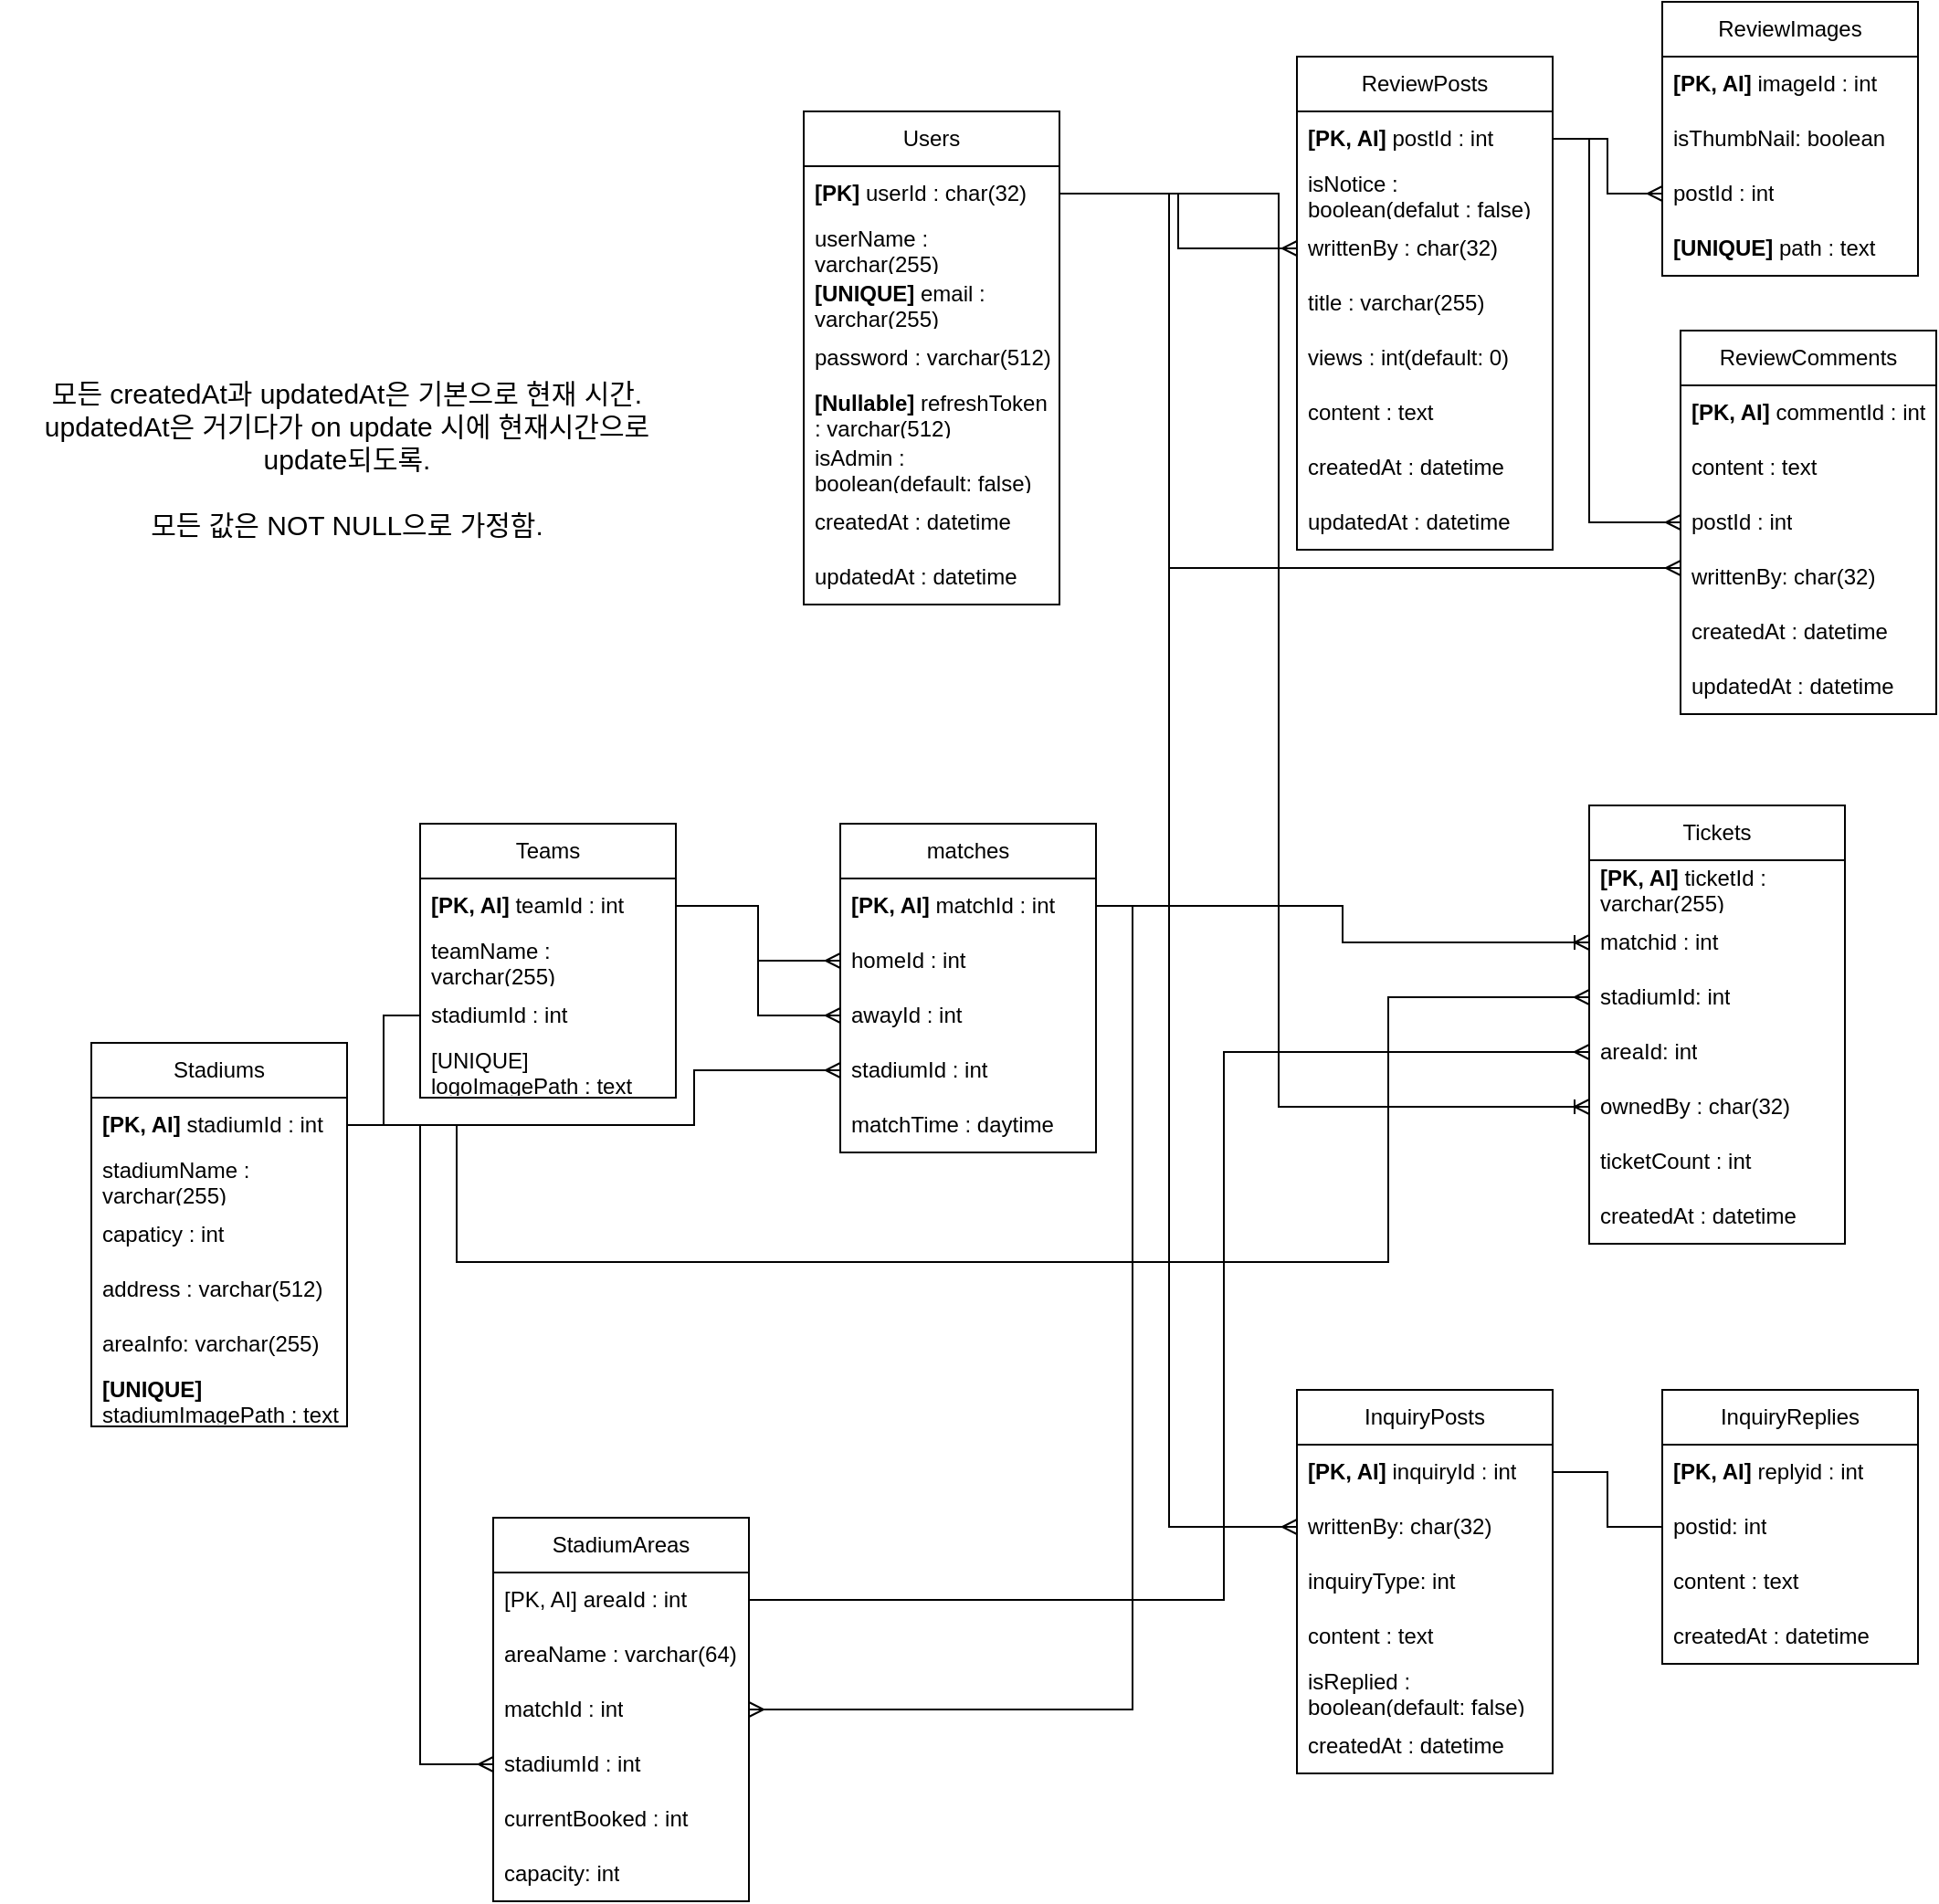 <mxfile version="24.6.5" type="github">
  <diagram name="페이지-1" id="QG6PySWnPF7Wi2rHiV-r">
    <mxGraphModel dx="2735" dy="1044" grid="1" gridSize="10" guides="1" tooltips="1" connect="1" arrows="1" fold="1" page="1" pageScale="1" pageWidth="827" pageHeight="1169" math="0" shadow="0">
      <root>
        <mxCell id="0" />
        <mxCell id="1" parent="0" />
        <mxCell id="8QeOCr2ISjK8fFJtApFH-1" value="Users" style="swimlane;fontStyle=0;childLayout=stackLayout;horizontal=1;startSize=30;horizontalStack=0;resizeParent=1;resizeParentMax=0;resizeLast=0;collapsible=1;marginBottom=0;whiteSpace=wrap;html=1;" vertex="1" parent="1">
          <mxGeometry x="50" y="90" width="140" height="270" as="geometry" />
        </mxCell>
        <mxCell id="8QeOCr2ISjK8fFJtApFH-2" value="&lt;b&gt;[PK]&lt;/b&gt; userId : char(32)" style="text;strokeColor=none;fillColor=none;align=left;verticalAlign=middle;spacingLeft=4;spacingRight=4;overflow=hidden;points=[[0,0.5],[1,0.5]];portConstraint=eastwest;rotatable=0;whiteSpace=wrap;html=1;" vertex="1" parent="8QeOCr2ISjK8fFJtApFH-1">
          <mxGeometry y="30" width="140" height="30" as="geometry" />
        </mxCell>
        <mxCell id="8QeOCr2ISjK8fFJtApFH-3" value="userName : varchar(255)" style="text;strokeColor=none;fillColor=none;align=left;verticalAlign=middle;spacingLeft=4;spacingRight=4;overflow=hidden;points=[[0,0.5],[1,0.5]];portConstraint=eastwest;rotatable=0;whiteSpace=wrap;html=1;" vertex="1" parent="8QeOCr2ISjK8fFJtApFH-1">
          <mxGeometry y="60" width="140" height="30" as="geometry" />
        </mxCell>
        <mxCell id="8QeOCr2ISjK8fFJtApFH-5" value="&lt;b&gt;[UNIQUE]&lt;/b&gt; email : varchar(255)" style="text;strokeColor=none;fillColor=none;align=left;verticalAlign=middle;spacingLeft=4;spacingRight=4;overflow=hidden;points=[[0,0.5],[1,0.5]];portConstraint=eastwest;rotatable=0;whiteSpace=wrap;html=1;" vertex="1" parent="8QeOCr2ISjK8fFJtApFH-1">
          <mxGeometry y="90" width="140" height="30" as="geometry" />
        </mxCell>
        <mxCell id="8QeOCr2ISjK8fFJtApFH-6" value="password : varchar(512)" style="text;strokeColor=none;fillColor=none;align=left;verticalAlign=middle;spacingLeft=4;spacingRight=4;overflow=hidden;points=[[0,0.5],[1,0.5]];portConstraint=eastwest;rotatable=0;whiteSpace=wrap;html=1;" vertex="1" parent="8QeOCr2ISjK8fFJtApFH-1">
          <mxGeometry y="120" width="140" height="30" as="geometry" />
        </mxCell>
        <mxCell id="8QeOCr2ISjK8fFJtApFH-7" value="&lt;b&gt;[Nullable]&lt;/b&gt; refreshToken : varchar(512)" style="text;strokeColor=none;fillColor=none;align=left;verticalAlign=middle;spacingLeft=4;spacingRight=4;overflow=hidden;points=[[0,0.5],[1,0.5]];portConstraint=eastwest;rotatable=0;whiteSpace=wrap;html=1;" vertex="1" parent="8QeOCr2ISjK8fFJtApFH-1">
          <mxGeometry y="150" width="140" height="30" as="geometry" />
        </mxCell>
        <mxCell id="8QeOCr2ISjK8fFJtApFH-9" value="isAdmin : boolean(default: false)" style="text;strokeColor=none;fillColor=none;align=left;verticalAlign=middle;spacingLeft=4;spacingRight=4;overflow=hidden;points=[[0,0.5],[1,0.5]];portConstraint=eastwest;rotatable=0;whiteSpace=wrap;html=1;" vertex="1" parent="8QeOCr2ISjK8fFJtApFH-1">
          <mxGeometry y="180" width="140" height="30" as="geometry" />
        </mxCell>
        <mxCell id="8QeOCr2ISjK8fFJtApFH-8" value="createdAt : datetime" style="text;strokeColor=none;fillColor=none;align=left;verticalAlign=middle;spacingLeft=4;spacingRight=4;overflow=hidden;points=[[0,0.5],[1,0.5]];portConstraint=eastwest;rotatable=0;whiteSpace=wrap;html=1;" vertex="1" parent="8QeOCr2ISjK8fFJtApFH-1">
          <mxGeometry y="210" width="140" height="30" as="geometry" />
        </mxCell>
        <mxCell id="8QeOCr2ISjK8fFJtApFH-4" value="updatedAt : datetime" style="text;strokeColor=none;fillColor=none;align=left;verticalAlign=middle;spacingLeft=4;spacingRight=4;overflow=hidden;points=[[0,0.5],[1,0.5]];portConstraint=eastwest;rotatable=0;whiteSpace=wrap;html=1;" vertex="1" parent="8QeOCr2ISjK8fFJtApFH-1">
          <mxGeometry y="240" width="140" height="30" as="geometry" />
        </mxCell>
        <mxCell id="8QeOCr2ISjK8fFJtApFH-11" value="ReviewPosts" style="swimlane;fontStyle=0;childLayout=stackLayout;horizontal=1;startSize=30;horizontalStack=0;resizeParent=1;resizeParentMax=0;resizeLast=0;collapsible=1;marginBottom=0;whiteSpace=wrap;html=1;" vertex="1" parent="1">
          <mxGeometry x="320" y="60" width="140" height="270" as="geometry" />
        </mxCell>
        <mxCell id="8QeOCr2ISjK8fFJtApFH-12" value="&lt;b&gt;[PK, AI]&lt;/b&gt; postId : int" style="text;strokeColor=none;fillColor=none;align=left;verticalAlign=middle;spacingLeft=4;spacingRight=4;overflow=hidden;points=[[0,0.5],[1,0.5]];portConstraint=eastwest;rotatable=0;whiteSpace=wrap;html=1;" vertex="1" parent="8QeOCr2ISjK8fFJtApFH-11">
          <mxGeometry y="30" width="140" height="30" as="geometry" />
        </mxCell>
        <mxCell id="8QeOCr2ISjK8fFJtApFH-114" value="isNotice : boolean(defalut : false)" style="text;strokeColor=none;fillColor=none;align=left;verticalAlign=middle;spacingLeft=4;spacingRight=4;overflow=hidden;points=[[0,0.5],[1,0.5]];portConstraint=eastwest;rotatable=0;whiteSpace=wrap;html=1;" vertex="1" parent="8QeOCr2ISjK8fFJtApFH-11">
          <mxGeometry y="60" width="140" height="30" as="geometry" />
        </mxCell>
        <mxCell id="8QeOCr2ISjK8fFJtApFH-13" value="writtenBy : char(32)" style="text;strokeColor=none;fillColor=none;align=left;verticalAlign=middle;spacingLeft=4;spacingRight=4;overflow=hidden;points=[[0,0.5],[1,0.5]];portConstraint=eastwest;rotatable=0;whiteSpace=wrap;html=1;" vertex="1" parent="8QeOCr2ISjK8fFJtApFH-11">
          <mxGeometry y="90" width="140" height="30" as="geometry" />
        </mxCell>
        <mxCell id="8QeOCr2ISjK8fFJtApFH-15" value="title : varchar(255)" style="text;strokeColor=none;fillColor=none;align=left;verticalAlign=middle;spacingLeft=4;spacingRight=4;overflow=hidden;points=[[0,0.5],[1,0.5]];portConstraint=eastwest;rotatable=0;whiteSpace=wrap;html=1;" vertex="1" parent="8QeOCr2ISjK8fFJtApFH-11">
          <mxGeometry y="120" width="140" height="30" as="geometry" />
        </mxCell>
        <mxCell id="8QeOCr2ISjK8fFJtApFH-18" value="views : int(default: 0)" style="text;strokeColor=none;fillColor=none;align=left;verticalAlign=middle;spacingLeft=4;spacingRight=4;overflow=hidden;points=[[0,0.5],[1,0.5]];portConstraint=eastwest;rotatable=0;whiteSpace=wrap;html=1;" vertex="1" parent="8QeOCr2ISjK8fFJtApFH-11">
          <mxGeometry y="150" width="140" height="30" as="geometry" />
        </mxCell>
        <mxCell id="8QeOCr2ISjK8fFJtApFH-16" value="content : text" style="text;strokeColor=none;fillColor=none;align=left;verticalAlign=middle;spacingLeft=4;spacingRight=4;overflow=hidden;points=[[0,0.5],[1,0.5]];portConstraint=eastwest;rotatable=0;whiteSpace=wrap;html=1;" vertex="1" parent="8QeOCr2ISjK8fFJtApFH-11">
          <mxGeometry y="180" width="140" height="30" as="geometry" />
        </mxCell>
        <mxCell id="8QeOCr2ISjK8fFJtApFH-19" value="createdAt : datetime" style="text;strokeColor=none;fillColor=none;align=left;verticalAlign=middle;spacingLeft=4;spacingRight=4;overflow=hidden;points=[[0,0.5],[1,0.5]];portConstraint=eastwest;rotatable=0;whiteSpace=wrap;html=1;" vertex="1" parent="8QeOCr2ISjK8fFJtApFH-11">
          <mxGeometry y="210" width="140" height="30" as="geometry" />
        </mxCell>
        <mxCell id="8QeOCr2ISjK8fFJtApFH-14" value="updatedAt : datetime" style="text;strokeColor=none;fillColor=none;align=left;verticalAlign=middle;spacingLeft=4;spacingRight=4;overflow=hidden;points=[[0,0.5],[1,0.5]];portConstraint=eastwest;rotatable=0;whiteSpace=wrap;html=1;" vertex="1" parent="8QeOCr2ISjK8fFJtApFH-11">
          <mxGeometry y="240" width="140" height="30" as="geometry" />
        </mxCell>
        <mxCell id="8QeOCr2ISjK8fFJtApFH-20" style="edgeStyle=orthogonalEdgeStyle;rounded=0;orthogonalLoop=1;jettySize=auto;html=1;exitX=1;exitY=0.5;exitDx=0;exitDy=0;entryX=0;entryY=0.5;entryDx=0;entryDy=0;endArrow=ERmany;endFill=0;" edge="1" parent="1" source="8QeOCr2ISjK8fFJtApFH-2" target="8QeOCr2ISjK8fFJtApFH-13">
          <mxGeometry relative="1" as="geometry" />
        </mxCell>
        <mxCell id="8QeOCr2ISjK8fFJtApFH-21" value="ReviewComments" style="swimlane;fontStyle=0;childLayout=stackLayout;horizontal=1;startSize=30;horizontalStack=0;resizeParent=1;resizeParentMax=0;resizeLast=0;collapsible=1;marginBottom=0;whiteSpace=wrap;html=1;" vertex="1" parent="1">
          <mxGeometry x="530" y="210" width="140" height="210" as="geometry" />
        </mxCell>
        <mxCell id="8QeOCr2ISjK8fFJtApFH-22" value="&lt;b&gt;[PK, AI]&lt;/b&gt; commentId : int" style="text;strokeColor=none;fillColor=none;align=left;verticalAlign=middle;spacingLeft=4;spacingRight=4;overflow=hidden;points=[[0,0.5],[1,0.5]];portConstraint=eastwest;rotatable=0;whiteSpace=wrap;html=1;" vertex="1" parent="8QeOCr2ISjK8fFJtApFH-21">
          <mxGeometry y="30" width="140" height="30" as="geometry" />
        </mxCell>
        <mxCell id="8QeOCr2ISjK8fFJtApFH-23" value="content : text" style="text;strokeColor=none;fillColor=none;align=left;verticalAlign=middle;spacingLeft=4;spacingRight=4;overflow=hidden;points=[[0,0.5],[1,0.5]];portConstraint=eastwest;rotatable=0;whiteSpace=wrap;html=1;" vertex="1" parent="8QeOCr2ISjK8fFJtApFH-21">
          <mxGeometry y="60" width="140" height="30" as="geometry" />
        </mxCell>
        <mxCell id="8QeOCr2ISjK8fFJtApFH-26" value="postId : int" style="text;strokeColor=none;fillColor=none;align=left;verticalAlign=middle;spacingLeft=4;spacingRight=4;overflow=hidden;points=[[0,0.5],[1,0.5]];portConstraint=eastwest;rotatable=0;whiteSpace=wrap;html=1;" vertex="1" parent="8QeOCr2ISjK8fFJtApFH-21">
          <mxGeometry y="90" width="140" height="30" as="geometry" />
        </mxCell>
        <mxCell id="8QeOCr2ISjK8fFJtApFH-27" value="writtenBy: char(32)" style="text;strokeColor=none;fillColor=none;align=left;verticalAlign=middle;spacingLeft=4;spacingRight=4;overflow=hidden;points=[[0,0.5],[1,0.5]];portConstraint=eastwest;rotatable=0;whiteSpace=wrap;html=1;" vertex="1" parent="8QeOCr2ISjK8fFJtApFH-21">
          <mxGeometry y="120" width="140" height="30" as="geometry" />
        </mxCell>
        <mxCell id="8QeOCr2ISjK8fFJtApFH-25" value="createdAt : datetime" style="text;strokeColor=none;fillColor=none;align=left;verticalAlign=middle;spacingLeft=4;spacingRight=4;overflow=hidden;points=[[0,0.5],[1,0.5]];portConstraint=eastwest;rotatable=0;whiteSpace=wrap;html=1;" vertex="1" parent="8QeOCr2ISjK8fFJtApFH-21">
          <mxGeometry y="150" width="140" height="30" as="geometry" />
        </mxCell>
        <mxCell id="8QeOCr2ISjK8fFJtApFH-24" value="updatedAt : datetime" style="text;strokeColor=none;fillColor=none;align=left;verticalAlign=middle;spacingLeft=4;spacingRight=4;overflow=hidden;points=[[0,0.5],[1,0.5]];portConstraint=eastwest;rotatable=0;whiteSpace=wrap;html=1;" vertex="1" parent="8QeOCr2ISjK8fFJtApFH-21">
          <mxGeometry y="180" width="140" height="30" as="geometry" />
        </mxCell>
        <mxCell id="8QeOCr2ISjK8fFJtApFH-28" style="edgeStyle=orthogonalEdgeStyle;rounded=0;orthogonalLoop=1;jettySize=auto;html=1;exitX=1;exitY=0.5;exitDx=0;exitDy=0;endArrow=ERmany;endFill=0;" edge="1" parent="1" source="8QeOCr2ISjK8fFJtApFH-2">
          <mxGeometry relative="1" as="geometry">
            <mxPoint x="530" y="340" as="targetPoint" />
            <Array as="points">
              <mxPoint x="250" y="135" />
              <mxPoint x="250" y="340" />
            </Array>
          </mxGeometry>
        </mxCell>
        <mxCell id="8QeOCr2ISjK8fFJtApFH-31" style="edgeStyle=orthogonalEdgeStyle;rounded=0;orthogonalLoop=1;jettySize=auto;html=1;exitX=1;exitY=0.5;exitDx=0;exitDy=0;entryX=0;entryY=0.5;entryDx=0;entryDy=0;endArrow=ERmany;endFill=0;" edge="1" parent="1" source="8QeOCr2ISjK8fFJtApFH-12" target="8QeOCr2ISjK8fFJtApFH-26">
          <mxGeometry relative="1" as="geometry">
            <Array as="points">
              <mxPoint x="480" y="105" />
              <mxPoint x="480" y="315" />
            </Array>
          </mxGeometry>
        </mxCell>
        <mxCell id="8QeOCr2ISjK8fFJtApFH-32" value="Tickets" style="swimlane;fontStyle=0;childLayout=stackLayout;horizontal=1;startSize=30;horizontalStack=0;resizeParent=1;resizeParentMax=0;resizeLast=0;collapsible=1;marginBottom=0;whiteSpace=wrap;html=1;" vertex="1" parent="1">
          <mxGeometry x="480" y="470" width="140" height="240" as="geometry" />
        </mxCell>
        <mxCell id="8QeOCr2ISjK8fFJtApFH-33" value="&lt;b&gt;[PK, AI]&lt;/b&gt; ticketId : varchar(255)" style="text;strokeColor=none;fillColor=none;align=left;verticalAlign=middle;spacingLeft=4;spacingRight=4;overflow=hidden;points=[[0,0.5],[1,0.5]];portConstraint=eastwest;rotatable=0;whiteSpace=wrap;html=1;" vertex="1" parent="8QeOCr2ISjK8fFJtApFH-32">
          <mxGeometry y="30" width="140" height="30" as="geometry" />
        </mxCell>
        <mxCell id="8QeOCr2ISjK8fFJtApFH-34" value="matchid : int" style="text;strokeColor=none;fillColor=none;align=left;verticalAlign=middle;spacingLeft=4;spacingRight=4;overflow=hidden;points=[[0,0.5],[1,0.5]];portConstraint=eastwest;rotatable=0;whiteSpace=wrap;html=1;" vertex="1" parent="8QeOCr2ISjK8fFJtApFH-32">
          <mxGeometry y="60" width="140" height="30" as="geometry" />
        </mxCell>
        <mxCell id="8QeOCr2ISjK8fFJtApFH-117" value="stadiumId: int" style="text;strokeColor=none;fillColor=none;align=left;verticalAlign=middle;spacingLeft=4;spacingRight=4;overflow=hidden;points=[[0,0.5],[1,0.5]];portConstraint=eastwest;rotatable=0;whiteSpace=wrap;html=1;" vertex="1" parent="8QeOCr2ISjK8fFJtApFH-32">
          <mxGeometry y="90" width="140" height="30" as="geometry" />
        </mxCell>
        <mxCell id="8QeOCr2ISjK8fFJtApFH-130" value="areaId: int" style="text;strokeColor=none;fillColor=none;align=left;verticalAlign=middle;spacingLeft=4;spacingRight=4;overflow=hidden;points=[[0,0.5],[1,0.5]];portConstraint=eastwest;rotatable=0;whiteSpace=wrap;html=1;" vertex="1" parent="8QeOCr2ISjK8fFJtApFH-32">
          <mxGeometry y="120" width="140" height="30" as="geometry" />
        </mxCell>
        <mxCell id="8QeOCr2ISjK8fFJtApFH-37" value="ownedBy : char(32)" style="text;strokeColor=none;fillColor=none;align=left;verticalAlign=middle;spacingLeft=4;spacingRight=4;overflow=hidden;points=[[0,0.5],[1,0.5]];portConstraint=eastwest;rotatable=0;whiteSpace=wrap;html=1;" vertex="1" parent="8QeOCr2ISjK8fFJtApFH-32">
          <mxGeometry y="150" width="140" height="30" as="geometry" />
        </mxCell>
        <mxCell id="8QeOCr2ISjK8fFJtApFH-137" value="ticketCount : int" style="text;strokeColor=none;fillColor=none;align=left;verticalAlign=middle;spacingLeft=4;spacingRight=4;overflow=hidden;points=[[0,0.5],[1,0.5]];portConstraint=eastwest;rotatable=0;whiteSpace=wrap;html=1;" vertex="1" parent="8QeOCr2ISjK8fFJtApFH-32">
          <mxGeometry y="180" width="140" height="30" as="geometry" />
        </mxCell>
        <mxCell id="8QeOCr2ISjK8fFJtApFH-35" value="createdAt : datetime" style="text;strokeColor=none;fillColor=none;align=left;verticalAlign=middle;spacingLeft=4;spacingRight=4;overflow=hidden;points=[[0,0.5],[1,0.5]];portConstraint=eastwest;rotatable=0;whiteSpace=wrap;html=1;" vertex="1" parent="8QeOCr2ISjK8fFJtApFH-32">
          <mxGeometry y="210" width="140" height="30" as="geometry" />
        </mxCell>
        <mxCell id="8QeOCr2ISjK8fFJtApFH-40" value="matches" style="swimlane;fontStyle=0;childLayout=stackLayout;horizontal=1;startSize=30;horizontalStack=0;resizeParent=1;resizeParentMax=0;resizeLast=0;collapsible=1;marginBottom=0;whiteSpace=wrap;html=1;" vertex="1" parent="1">
          <mxGeometry x="70" y="480" width="140" height="180" as="geometry" />
        </mxCell>
        <mxCell id="8QeOCr2ISjK8fFJtApFH-41" value="&lt;b&gt;[PK, AI]&lt;/b&gt;&amp;nbsp;matchId : int" style="text;strokeColor=none;fillColor=none;align=left;verticalAlign=middle;spacingLeft=4;spacingRight=4;overflow=hidden;points=[[0,0.5],[1,0.5]];portConstraint=eastwest;rotatable=0;whiteSpace=wrap;html=1;" vertex="1" parent="8QeOCr2ISjK8fFJtApFH-40">
          <mxGeometry y="30" width="140" height="30" as="geometry" />
        </mxCell>
        <mxCell id="8QeOCr2ISjK8fFJtApFH-42" value="homeId : int" style="text;strokeColor=none;fillColor=none;align=left;verticalAlign=middle;spacingLeft=4;spacingRight=4;overflow=hidden;points=[[0,0.5],[1,0.5]];portConstraint=eastwest;rotatable=0;whiteSpace=wrap;html=1;" vertex="1" parent="8QeOCr2ISjK8fFJtApFH-40">
          <mxGeometry y="60" width="140" height="30" as="geometry" />
        </mxCell>
        <mxCell id="8QeOCr2ISjK8fFJtApFH-43" value="awayId : int" style="text;strokeColor=none;fillColor=none;align=left;verticalAlign=middle;spacingLeft=4;spacingRight=4;overflow=hidden;points=[[0,0.5],[1,0.5]];portConstraint=eastwest;rotatable=0;whiteSpace=wrap;html=1;" vertex="1" parent="8QeOCr2ISjK8fFJtApFH-40">
          <mxGeometry y="90" width="140" height="30" as="geometry" />
        </mxCell>
        <mxCell id="8QeOCr2ISjK8fFJtApFH-44" value="stadiumId : int" style="text;strokeColor=none;fillColor=none;align=left;verticalAlign=middle;spacingLeft=4;spacingRight=4;overflow=hidden;points=[[0,0.5],[1,0.5]];portConstraint=eastwest;rotatable=0;whiteSpace=wrap;html=1;" vertex="1" parent="8QeOCr2ISjK8fFJtApFH-40">
          <mxGeometry y="120" width="140" height="30" as="geometry" />
        </mxCell>
        <mxCell id="8QeOCr2ISjK8fFJtApFH-45" value="matchTime : daytime" style="text;strokeColor=none;fillColor=none;align=left;verticalAlign=middle;spacingLeft=4;spacingRight=4;overflow=hidden;points=[[0,0.5],[1,0.5]];portConstraint=eastwest;rotatable=0;whiteSpace=wrap;html=1;" vertex="1" parent="8QeOCr2ISjK8fFJtApFH-40">
          <mxGeometry y="150" width="140" height="30" as="geometry" />
        </mxCell>
        <mxCell id="8QeOCr2ISjK8fFJtApFH-47" value="Teams" style="swimlane;fontStyle=0;childLayout=stackLayout;horizontal=1;startSize=30;horizontalStack=0;resizeParent=1;resizeParentMax=0;resizeLast=0;collapsible=1;marginBottom=0;whiteSpace=wrap;html=1;" vertex="1" parent="1">
          <mxGeometry x="-160" y="480" width="140" height="150" as="geometry" />
        </mxCell>
        <mxCell id="8QeOCr2ISjK8fFJtApFH-48" value="&lt;b&gt;[PK, AI]&lt;/b&gt; teamId : int" style="text;strokeColor=none;fillColor=none;align=left;verticalAlign=middle;spacingLeft=4;spacingRight=4;overflow=hidden;points=[[0,0.5],[1,0.5]];portConstraint=eastwest;rotatable=0;whiteSpace=wrap;html=1;" vertex="1" parent="8QeOCr2ISjK8fFJtApFH-47">
          <mxGeometry y="30" width="140" height="30" as="geometry" />
        </mxCell>
        <mxCell id="8QeOCr2ISjK8fFJtApFH-49" value="teamName : varchar(255)" style="text;strokeColor=none;fillColor=none;align=left;verticalAlign=middle;spacingLeft=4;spacingRight=4;overflow=hidden;points=[[0,0.5],[1,0.5]];portConstraint=eastwest;rotatable=0;whiteSpace=wrap;html=1;" vertex="1" parent="8QeOCr2ISjK8fFJtApFH-47">
          <mxGeometry y="60" width="140" height="30" as="geometry" />
        </mxCell>
        <mxCell id="8QeOCr2ISjK8fFJtApFH-115" value="stadiumId : int" style="text;strokeColor=none;fillColor=none;align=left;verticalAlign=middle;spacingLeft=4;spacingRight=4;overflow=hidden;points=[[0,0.5],[1,0.5]];portConstraint=eastwest;rotatable=0;whiteSpace=wrap;html=1;" vertex="1" parent="8QeOCr2ISjK8fFJtApFH-47">
          <mxGeometry y="90" width="140" height="30" as="geometry" />
        </mxCell>
        <mxCell id="8QeOCr2ISjK8fFJtApFH-50" value="[UNIQUE] logoImagePath : text" style="text;strokeColor=none;fillColor=none;align=left;verticalAlign=middle;spacingLeft=4;spacingRight=4;overflow=hidden;points=[[0,0.5],[1,0.5]];portConstraint=eastwest;rotatable=0;whiteSpace=wrap;html=1;" vertex="1" parent="8QeOCr2ISjK8fFJtApFH-47">
          <mxGeometry y="120" width="140" height="30" as="geometry" />
        </mxCell>
        <mxCell id="8QeOCr2ISjK8fFJtApFH-51" value="Stadiums" style="swimlane;fontStyle=0;childLayout=stackLayout;horizontal=1;startSize=30;horizontalStack=0;resizeParent=1;resizeParentMax=0;resizeLast=0;collapsible=1;marginBottom=0;whiteSpace=wrap;html=1;" vertex="1" parent="1">
          <mxGeometry x="-340" y="600" width="140" height="210" as="geometry" />
        </mxCell>
        <mxCell id="8QeOCr2ISjK8fFJtApFH-52" value="&lt;b&gt;[PK, AI]&lt;/b&gt; stadiumId : int" style="text;strokeColor=none;fillColor=none;align=left;verticalAlign=middle;spacingLeft=4;spacingRight=4;overflow=hidden;points=[[0,0.5],[1,0.5]];portConstraint=eastwest;rotatable=0;whiteSpace=wrap;html=1;" vertex="1" parent="8QeOCr2ISjK8fFJtApFH-51">
          <mxGeometry y="30" width="140" height="30" as="geometry" />
        </mxCell>
        <mxCell id="8QeOCr2ISjK8fFJtApFH-59" value="stadiumName : varchar(255)" style="text;strokeColor=none;fillColor=none;align=left;verticalAlign=middle;spacingLeft=4;spacingRight=4;overflow=hidden;points=[[0,0.5],[1,0.5]];portConstraint=eastwest;rotatable=0;whiteSpace=wrap;html=1;" vertex="1" parent="8QeOCr2ISjK8fFJtApFH-51">
          <mxGeometry y="60" width="140" height="30" as="geometry" />
        </mxCell>
        <mxCell id="8QeOCr2ISjK8fFJtApFH-53" value="capaticy : int" style="text;strokeColor=none;fillColor=none;align=left;verticalAlign=middle;spacingLeft=4;spacingRight=4;overflow=hidden;points=[[0,0.5],[1,0.5]];portConstraint=eastwest;rotatable=0;whiteSpace=wrap;html=1;" vertex="1" parent="8QeOCr2ISjK8fFJtApFH-51">
          <mxGeometry y="90" width="140" height="30" as="geometry" />
        </mxCell>
        <mxCell id="8QeOCr2ISjK8fFJtApFH-54" value="address : varchar(512)" style="text;strokeColor=none;fillColor=none;align=left;verticalAlign=middle;spacingLeft=4;spacingRight=4;overflow=hidden;points=[[0,0.5],[1,0.5]];portConstraint=eastwest;rotatable=0;whiteSpace=wrap;html=1;" vertex="1" parent="8QeOCr2ISjK8fFJtApFH-51">
          <mxGeometry y="120" width="140" height="30" as="geometry" />
        </mxCell>
        <mxCell id="8QeOCr2ISjK8fFJtApFH-135" value="areaInfo: varchar(255)" style="text;strokeColor=none;fillColor=none;align=left;verticalAlign=middle;spacingLeft=4;spacingRight=4;overflow=hidden;points=[[0,0.5],[1,0.5]];portConstraint=eastwest;rotatable=0;whiteSpace=wrap;html=1;" vertex="1" parent="8QeOCr2ISjK8fFJtApFH-51">
          <mxGeometry y="150" width="140" height="30" as="geometry" />
        </mxCell>
        <mxCell id="8QeOCr2ISjK8fFJtApFH-112" value="&lt;b&gt;[UNIQUE]&lt;/b&gt;&amp;nbsp; stadiumImagePath : text" style="text;strokeColor=none;fillColor=none;align=left;verticalAlign=middle;spacingLeft=4;spacingRight=4;overflow=hidden;points=[[0,0.5],[1,0.5]];portConstraint=eastwest;rotatable=0;whiteSpace=wrap;html=1;" vertex="1" parent="8QeOCr2ISjK8fFJtApFH-51">
          <mxGeometry y="180" width="140" height="30" as="geometry" />
        </mxCell>
        <mxCell id="8QeOCr2ISjK8fFJtApFH-55" style="edgeStyle=orthogonalEdgeStyle;rounded=0;orthogonalLoop=1;jettySize=auto;html=1;exitX=1;exitY=0.5;exitDx=0;exitDy=0;entryX=0;entryY=0.5;entryDx=0;entryDy=0;endArrow=ERmany;endFill=0;" edge="1" parent="1" source="8QeOCr2ISjK8fFJtApFH-52" target="8QeOCr2ISjK8fFJtApFH-44">
          <mxGeometry relative="1" as="geometry">
            <Array as="points">
              <mxPoint x="-10" y="645" />
              <mxPoint x="-10" y="615" />
            </Array>
          </mxGeometry>
        </mxCell>
        <mxCell id="8QeOCr2ISjK8fFJtApFH-56" style="edgeStyle=orthogonalEdgeStyle;rounded=0;orthogonalLoop=1;jettySize=auto;html=1;exitX=1;exitY=0.5;exitDx=0;exitDy=0;entryX=0;entryY=0.5;entryDx=0;entryDy=0;endArrow=ERmany;endFill=0;" edge="1" parent="1" source="8QeOCr2ISjK8fFJtApFH-48" target="8QeOCr2ISjK8fFJtApFH-42">
          <mxGeometry relative="1" as="geometry" />
        </mxCell>
        <mxCell id="8QeOCr2ISjK8fFJtApFH-57" style="edgeStyle=orthogonalEdgeStyle;rounded=0;orthogonalLoop=1;jettySize=auto;html=1;exitX=1;exitY=0.5;exitDx=0;exitDy=0;entryX=0;entryY=0.5;entryDx=0;entryDy=0;endArrow=ERmany;endFill=0;" edge="1" parent="1" source="8QeOCr2ISjK8fFJtApFH-48" target="8QeOCr2ISjK8fFJtApFH-43">
          <mxGeometry relative="1" as="geometry" />
        </mxCell>
        <mxCell id="8QeOCr2ISjK8fFJtApFH-60" value="InquiryPosts" style="swimlane;fontStyle=0;childLayout=stackLayout;horizontal=1;startSize=30;horizontalStack=0;resizeParent=1;resizeParentMax=0;resizeLast=0;collapsible=1;marginBottom=0;whiteSpace=wrap;html=1;" vertex="1" parent="1">
          <mxGeometry x="320" y="790" width="140" height="210" as="geometry" />
        </mxCell>
        <mxCell id="8QeOCr2ISjK8fFJtApFH-62" value="&lt;b&gt;[PK, AI]&lt;/b&gt; inquiryId : int" style="text;strokeColor=none;fillColor=none;align=left;verticalAlign=middle;spacingLeft=4;spacingRight=4;overflow=hidden;points=[[0,0.5],[1,0.5]];portConstraint=eastwest;rotatable=0;whiteSpace=wrap;html=1;" vertex="1" parent="8QeOCr2ISjK8fFJtApFH-60">
          <mxGeometry y="30" width="140" height="30" as="geometry" />
        </mxCell>
        <mxCell id="8QeOCr2ISjK8fFJtApFH-64" value="writtenBy: char(32)" style="text;strokeColor=none;fillColor=none;align=left;verticalAlign=middle;spacingLeft=4;spacingRight=4;overflow=hidden;points=[[0,0.5],[1,0.5]];portConstraint=eastwest;rotatable=0;whiteSpace=wrap;html=1;" vertex="1" parent="8QeOCr2ISjK8fFJtApFH-60">
          <mxGeometry y="60" width="140" height="30" as="geometry" />
        </mxCell>
        <mxCell id="8QeOCr2ISjK8fFJtApFH-65" value="inquiryType: int" style="text;strokeColor=none;fillColor=none;align=left;verticalAlign=middle;spacingLeft=4;spacingRight=4;overflow=hidden;points=[[0,0.5],[1,0.5]];portConstraint=eastwest;rotatable=0;whiteSpace=wrap;html=1;" vertex="1" parent="8QeOCr2ISjK8fFJtApFH-60">
          <mxGeometry y="90" width="140" height="30" as="geometry" />
        </mxCell>
        <mxCell id="8QeOCr2ISjK8fFJtApFH-63" value="content : text" style="text;strokeColor=none;fillColor=none;align=left;verticalAlign=middle;spacingLeft=4;spacingRight=4;overflow=hidden;points=[[0,0.5],[1,0.5]];portConstraint=eastwest;rotatable=0;whiteSpace=wrap;html=1;" vertex="1" parent="8QeOCr2ISjK8fFJtApFH-60">
          <mxGeometry y="120" width="140" height="30" as="geometry" />
        </mxCell>
        <mxCell id="8QeOCr2ISjK8fFJtApFH-118" value="isReplied : boolean(default: false)" style="text;strokeColor=none;fillColor=none;align=left;verticalAlign=middle;spacingLeft=4;spacingRight=4;overflow=hidden;points=[[0,0.5],[1,0.5]];portConstraint=eastwest;rotatable=0;whiteSpace=wrap;html=1;" vertex="1" parent="8QeOCr2ISjK8fFJtApFH-60">
          <mxGeometry y="150" width="140" height="30" as="geometry" />
        </mxCell>
        <mxCell id="8QeOCr2ISjK8fFJtApFH-66" value="createdAt : datetime" style="text;strokeColor=none;fillColor=none;align=left;verticalAlign=middle;spacingLeft=4;spacingRight=4;overflow=hidden;points=[[0,0.5],[1,0.5]];portConstraint=eastwest;rotatable=0;whiteSpace=wrap;html=1;" vertex="1" parent="8QeOCr2ISjK8fFJtApFH-60">
          <mxGeometry y="180" width="140" height="30" as="geometry" />
        </mxCell>
        <mxCell id="8QeOCr2ISjK8fFJtApFH-68" value="InquiryReplies" style="swimlane;fontStyle=0;childLayout=stackLayout;horizontal=1;startSize=30;horizontalStack=0;resizeParent=1;resizeParentMax=0;resizeLast=0;collapsible=1;marginBottom=0;whiteSpace=wrap;html=1;" vertex="1" parent="1">
          <mxGeometry x="520" y="790" width="140" height="150" as="geometry" />
        </mxCell>
        <mxCell id="8QeOCr2ISjK8fFJtApFH-69" value="&lt;b&gt;[PK, AI] &lt;/b&gt;replyid : int" style="text;strokeColor=none;fillColor=none;align=left;verticalAlign=middle;spacingLeft=4;spacingRight=4;overflow=hidden;points=[[0,0.5],[1,0.5]];portConstraint=eastwest;rotatable=0;whiteSpace=wrap;html=1;" vertex="1" parent="8QeOCr2ISjK8fFJtApFH-68">
          <mxGeometry y="30" width="140" height="30" as="geometry" />
        </mxCell>
        <mxCell id="8QeOCr2ISjK8fFJtApFH-70" value="postid: int" style="text;strokeColor=none;fillColor=none;align=left;verticalAlign=middle;spacingLeft=4;spacingRight=4;overflow=hidden;points=[[0,0.5],[1,0.5]];portConstraint=eastwest;rotatable=0;whiteSpace=wrap;html=1;" vertex="1" parent="8QeOCr2ISjK8fFJtApFH-68">
          <mxGeometry y="60" width="140" height="30" as="geometry" />
        </mxCell>
        <mxCell id="8QeOCr2ISjK8fFJtApFH-72" value="content : text" style="text;strokeColor=none;fillColor=none;align=left;verticalAlign=middle;spacingLeft=4;spacingRight=4;overflow=hidden;points=[[0,0.5],[1,0.5]];portConstraint=eastwest;rotatable=0;whiteSpace=wrap;html=1;" vertex="1" parent="8QeOCr2ISjK8fFJtApFH-68">
          <mxGeometry y="90" width="140" height="30" as="geometry" />
        </mxCell>
        <mxCell id="8QeOCr2ISjK8fFJtApFH-73" value="createdAt : datetime" style="text;strokeColor=none;fillColor=none;align=left;verticalAlign=middle;spacingLeft=4;spacingRight=4;overflow=hidden;points=[[0,0.5],[1,0.5]];portConstraint=eastwest;rotatable=0;whiteSpace=wrap;html=1;" vertex="1" parent="8QeOCr2ISjK8fFJtApFH-68">
          <mxGeometry y="120" width="140" height="30" as="geometry" />
        </mxCell>
        <mxCell id="8QeOCr2ISjK8fFJtApFH-75" style="edgeStyle=orthogonalEdgeStyle;rounded=0;orthogonalLoop=1;jettySize=auto;html=1;exitX=1;exitY=0.5;exitDx=0;exitDy=0;entryX=0;entryY=0.5;entryDx=0;entryDy=0;endArrow=ERmany;endFill=0;" edge="1" parent="1" source="8QeOCr2ISjK8fFJtApFH-2" target="8QeOCr2ISjK8fFJtApFH-64">
          <mxGeometry relative="1" as="geometry">
            <Array as="points">
              <mxPoint x="250" y="135" />
              <mxPoint x="250" y="865" />
            </Array>
          </mxGeometry>
        </mxCell>
        <mxCell id="8QeOCr2ISjK8fFJtApFH-77" style="edgeStyle=orthogonalEdgeStyle;rounded=0;orthogonalLoop=1;jettySize=auto;html=1;exitX=1;exitY=0.5;exitDx=0;exitDy=0;entryX=0;entryY=0.5;entryDx=0;entryDy=0;endArrow=none;endFill=0;" edge="1" parent="1" source="8QeOCr2ISjK8fFJtApFH-62" target="8QeOCr2ISjK8fFJtApFH-70">
          <mxGeometry relative="1" as="geometry" />
        </mxCell>
        <mxCell id="8QeOCr2ISjK8fFJtApFH-92" value="ReviewImages" style="swimlane;fontStyle=0;childLayout=stackLayout;horizontal=1;startSize=30;horizontalStack=0;resizeParent=1;resizeParentMax=0;resizeLast=0;collapsible=1;marginBottom=0;whiteSpace=wrap;html=1;" vertex="1" parent="1">
          <mxGeometry x="520" y="30" width="140" height="150" as="geometry" />
        </mxCell>
        <mxCell id="8QeOCr2ISjK8fFJtApFH-93" value="&lt;b&gt;[PK, AI]&lt;/b&gt; imageId : int" style="text;strokeColor=none;fillColor=none;align=left;verticalAlign=middle;spacingLeft=4;spacingRight=4;overflow=hidden;points=[[0,0.5],[1,0.5]];portConstraint=eastwest;rotatable=0;whiteSpace=wrap;html=1;" vertex="1" parent="8QeOCr2ISjK8fFJtApFH-92">
          <mxGeometry y="30" width="140" height="30" as="geometry" />
        </mxCell>
        <mxCell id="8QeOCr2ISjK8fFJtApFH-129" value="isThumbNail: boolean" style="text;strokeColor=none;fillColor=none;align=left;verticalAlign=middle;spacingLeft=4;spacingRight=4;overflow=hidden;points=[[0,0.5],[1,0.5]];portConstraint=eastwest;rotatable=0;whiteSpace=wrap;html=1;" vertex="1" parent="8QeOCr2ISjK8fFJtApFH-92">
          <mxGeometry y="60" width="140" height="30" as="geometry" />
        </mxCell>
        <mxCell id="8QeOCr2ISjK8fFJtApFH-96" value="postId : int" style="text;strokeColor=none;fillColor=none;align=left;verticalAlign=middle;spacingLeft=4;spacingRight=4;overflow=hidden;points=[[0,0.5],[1,0.5]];portConstraint=eastwest;rotatable=0;whiteSpace=wrap;html=1;" vertex="1" parent="8QeOCr2ISjK8fFJtApFH-92">
          <mxGeometry y="90" width="140" height="30" as="geometry" />
        </mxCell>
        <mxCell id="8QeOCr2ISjK8fFJtApFH-94" value="&lt;b&gt;[UNIQUE]&lt;/b&gt; path : text" style="text;strokeColor=none;fillColor=none;align=left;verticalAlign=middle;spacingLeft=4;spacingRight=4;overflow=hidden;points=[[0,0.5],[1,0.5]];portConstraint=eastwest;rotatable=0;whiteSpace=wrap;html=1;" vertex="1" parent="8QeOCr2ISjK8fFJtApFH-92">
          <mxGeometry y="120" width="140" height="30" as="geometry" />
        </mxCell>
        <mxCell id="8QeOCr2ISjK8fFJtApFH-97" style="edgeStyle=orthogonalEdgeStyle;rounded=0;orthogonalLoop=1;jettySize=auto;html=1;exitX=1;exitY=0.5;exitDx=0;exitDy=0;entryX=0;entryY=0.5;entryDx=0;entryDy=0;endArrow=ERmany;endFill=0;" edge="1" parent="1" source="8QeOCr2ISjK8fFJtApFH-12" target="8QeOCr2ISjK8fFJtApFH-96">
          <mxGeometry relative="1" as="geometry" />
        </mxCell>
        <mxCell id="8QeOCr2ISjK8fFJtApFH-98" value="모든 createdAt과 updatedAt은 기본으로 현재 시간. updatedAt은 거기다가 on update 시에 현재시간으로 update되도록.&lt;div style=&quot;font-size: 15px;&quot;&gt;&lt;br style=&quot;font-size: 15px;&quot;&gt;&lt;/div&gt;&lt;div style=&quot;font-size: 15px;&quot;&gt;모든 값은 NOT NULL으로 가정함.&lt;/div&gt;" style="text;html=1;align=center;verticalAlign=middle;whiteSpace=wrap;rounded=0;fontSize=15;" vertex="1" parent="1">
          <mxGeometry x="-390" y="190" width="380" height="180" as="geometry" />
        </mxCell>
        <mxCell id="8QeOCr2ISjK8fFJtApFH-116" style="edgeStyle=orthogonalEdgeStyle;rounded=0;orthogonalLoop=1;jettySize=auto;html=1;exitX=1;exitY=0.5;exitDx=0;exitDy=0;entryX=0;entryY=0.5;entryDx=0;entryDy=0;endArrow=none;endFill=0;" edge="1" parent="1" source="8QeOCr2ISjK8fFJtApFH-52" target="8QeOCr2ISjK8fFJtApFH-115">
          <mxGeometry relative="1" as="geometry" />
        </mxCell>
        <mxCell id="8QeOCr2ISjK8fFJtApFH-120" value="StadiumAreas" style="swimlane;fontStyle=0;childLayout=stackLayout;horizontal=1;startSize=30;horizontalStack=0;resizeParent=1;resizeParentMax=0;resizeLast=0;collapsible=1;marginBottom=0;whiteSpace=wrap;html=1;" vertex="1" parent="1">
          <mxGeometry x="-120" y="860" width="140" height="210" as="geometry" />
        </mxCell>
        <mxCell id="8QeOCr2ISjK8fFJtApFH-122" value="[PK, AI] areaId : int" style="text;strokeColor=none;fillColor=none;align=left;verticalAlign=middle;spacingLeft=4;spacingRight=4;overflow=hidden;points=[[0,0.5],[1,0.5]];portConstraint=eastwest;rotatable=0;whiteSpace=wrap;html=1;" vertex="1" parent="8QeOCr2ISjK8fFJtApFH-120">
          <mxGeometry y="30" width="140" height="30" as="geometry" />
        </mxCell>
        <mxCell id="8QeOCr2ISjK8fFJtApFH-125" value="areaName : varchar(64)" style="text;strokeColor=none;fillColor=none;align=left;verticalAlign=middle;spacingLeft=4;spacingRight=4;overflow=hidden;points=[[0,0.5],[1,0.5]];portConstraint=eastwest;rotatable=0;whiteSpace=wrap;html=1;" vertex="1" parent="8QeOCr2ISjK8fFJtApFH-120">
          <mxGeometry y="60" width="140" height="30" as="geometry" />
        </mxCell>
        <mxCell id="8QeOCr2ISjK8fFJtApFH-127" value="matchId : int" style="text;strokeColor=none;fillColor=none;align=left;verticalAlign=middle;spacingLeft=4;spacingRight=4;overflow=hidden;points=[[0,0.5],[1,0.5]];portConstraint=eastwest;rotatable=0;whiteSpace=wrap;html=1;" vertex="1" parent="8QeOCr2ISjK8fFJtApFH-120">
          <mxGeometry y="90" width="140" height="30" as="geometry" />
        </mxCell>
        <mxCell id="8QeOCr2ISjK8fFJtApFH-121" value="stadiumId : int" style="text;strokeColor=none;fillColor=none;align=left;verticalAlign=middle;spacingLeft=4;spacingRight=4;overflow=hidden;points=[[0,0.5],[1,0.5]];portConstraint=eastwest;rotatable=0;whiteSpace=wrap;html=1;" vertex="1" parent="8QeOCr2ISjK8fFJtApFH-120">
          <mxGeometry y="120" width="140" height="30" as="geometry" />
        </mxCell>
        <mxCell id="8QeOCr2ISjK8fFJtApFH-126" value="currentBooked : int" style="text;strokeColor=none;fillColor=none;align=left;verticalAlign=middle;spacingLeft=4;spacingRight=4;overflow=hidden;points=[[0,0.5],[1,0.5]];portConstraint=eastwest;rotatable=0;whiteSpace=wrap;html=1;" vertex="1" parent="8QeOCr2ISjK8fFJtApFH-120">
          <mxGeometry y="150" width="140" height="30" as="geometry" />
        </mxCell>
        <mxCell id="8QeOCr2ISjK8fFJtApFH-123" value="capacity: int" style="text;strokeColor=none;fillColor=none;align=left;verticalAlign=middle;spacingLeft=4;spacingRight=4;overflow=hidden;points=[[0,0.5],[1,0.5]];portConstraint=eastwest;rotatable=0;whiteSpace=wrap;html=1;" vertex="1" parent="8QeOCr2ISjK8fFJtApFH-120">
          <mxGeometry y="180" width="140" height="30" as="geometry" />
        </mxCell>
        <mxCell id="8QeOCr2ISjK8fFJtApFH-128" style="edgeStyle=orthogonalEdgeStyle;rounded=0;orthogonalLoop=1;jettySize=auto;html=1;exitX=1;exitY=0.5;exitDx=0;exitDy=0;entryX=1;entryY=0.5;entryDx=0;entryDy=0;endArrow=ERmany;endFill=0;startArrow=none;startFill=0;" edge="1" parent="1" source="8QeOCr2ISjK8fFJtApFH-41" target="8QeOCr2ISjK8fFJtApFH-127">
          <mxGeometry relative="1" as="geometry" />
        </mxCell>
        <mxCell id="8QeOCr2ISjK8fFJtApFH-131" style="edgeStyle=orthogonalEdgeStyle;rounded=0;orthogonalLoop=1;jettySize=auto;html=1;exitX=1;exitY=0.5;exitDx=0;exitDy=0;entryX=0;entryY=0.5;entryDx=0;entryDy=0;endArrow=ERoneToMany;endFill=0;" edge="1" parent="1" source="8QeOCr2ISjK8fFJtApFH-41" target="8QeOCr2ISjK8fFJtApFH-34">
          <mxGeometry relative="1" as="geometry" />
        </mxCell>
        <mxCell id="8QeOCr2ISjK8fFJtApFH-132" style="edgeStyle=orthogonalEdgeStyle;rounded=0;orthogonalLoop=1;jettySize=auto;html=1;exitX=1;exitY=0.5;exitDx=0;exitDy=0;entryX=0;entryY=0.5;entryDx=0;entryDy=0;endArrow=ERoneToMany;endFill=0;" edge="1" parent="1" source="8QeOCr2ISjK8fFJtApFH-2" target="8QeOCr2ISjK8fFJtApFH-37">
          <mxGeometry relative="1" as="geometry">
            <Array as="points">
              <mxPoint x="310" y="135" />
              <mxPoint x="310" y="635" />
            </Array>
          </mxGeometry>
        </mxCell>
        <mxCell id="8QeOCr2ISjK8fFJtApFH-134" style="edgeStyle=orthogonalEdgeStyle;rounded=0;orthogonalLoop=1;jettySize=auto;html=1;exitX=1;exitY=0.5;exitDx=0;exitDy=0;entryX=0;entryY=0.5;entryDx=0;entryDy=0;endArrow=ERmany;endFill=0;" edge="1" parent="1" source="8QeOCr2ISjK8fFJtApFH-52" target="8QeOCr2ISjK8fFJtApFH-121">
          <mxGeometry relative="1" as="geometry" />
        </mxCell>
        <mxCell id="8QeOCr2ISjK8fFJtApFH-140" style="edgeStyle=orthogonalEdgeStyle;rounded=0;orthogonalLoop=1;jettySize=auto;html=1;exitX=1;exitY=0.5;exitDx=0;exitDy=0;entryX=0;entryY=0.5;entryDx=0;entryDy=0;endArrow=ERmany;endFill=0;" edge="1" parent="1" source="8QeOCr2ISjK8fFJtApFH-122" target="8QeOCr2ISjK8fFJtApFH-130">
          <mxGeometry relative="1" as="geometry">
            <Array as="points">
              <mxPoint x="280" y="905" />
              <mxPoint x="280" y="605" />
            </Array>
          </mxGeometry>
        </mxCell>
        <mxCell id="8QeOCr2ISjK8fFJtApFH-143" style="edgeStyle=orthogonalEdgeStyle;rounded=0;orthogonalLoop=1;jettySize=auto;html=1;exitX=1;exitY=0.5;exitDx=0;exitDy=0;entryX=0;entryY=0.5;entryDx=0;entryDy=0;endArrow=ERmany;endFill=0;" edge="1" parent="1" source="8QeOCr2ISjK8fFJtApFH-52" target="8QeOCr2ISjK8fFJtApFH-117">
          <mxGeometry relative="1" as="geometry">
            <Array as="points">
              <mxPoint x="-140" y="645" />
              <mxPoint x="-140" y="720" />
              <mxPoint x="370" y="720" />
              <mxPoint x="370" y="575" />
            </Array>
          </mxGeometry>
        </mxCell>
      </root>
    </mxGraphModel>
  </diagram>
</mxfile>
